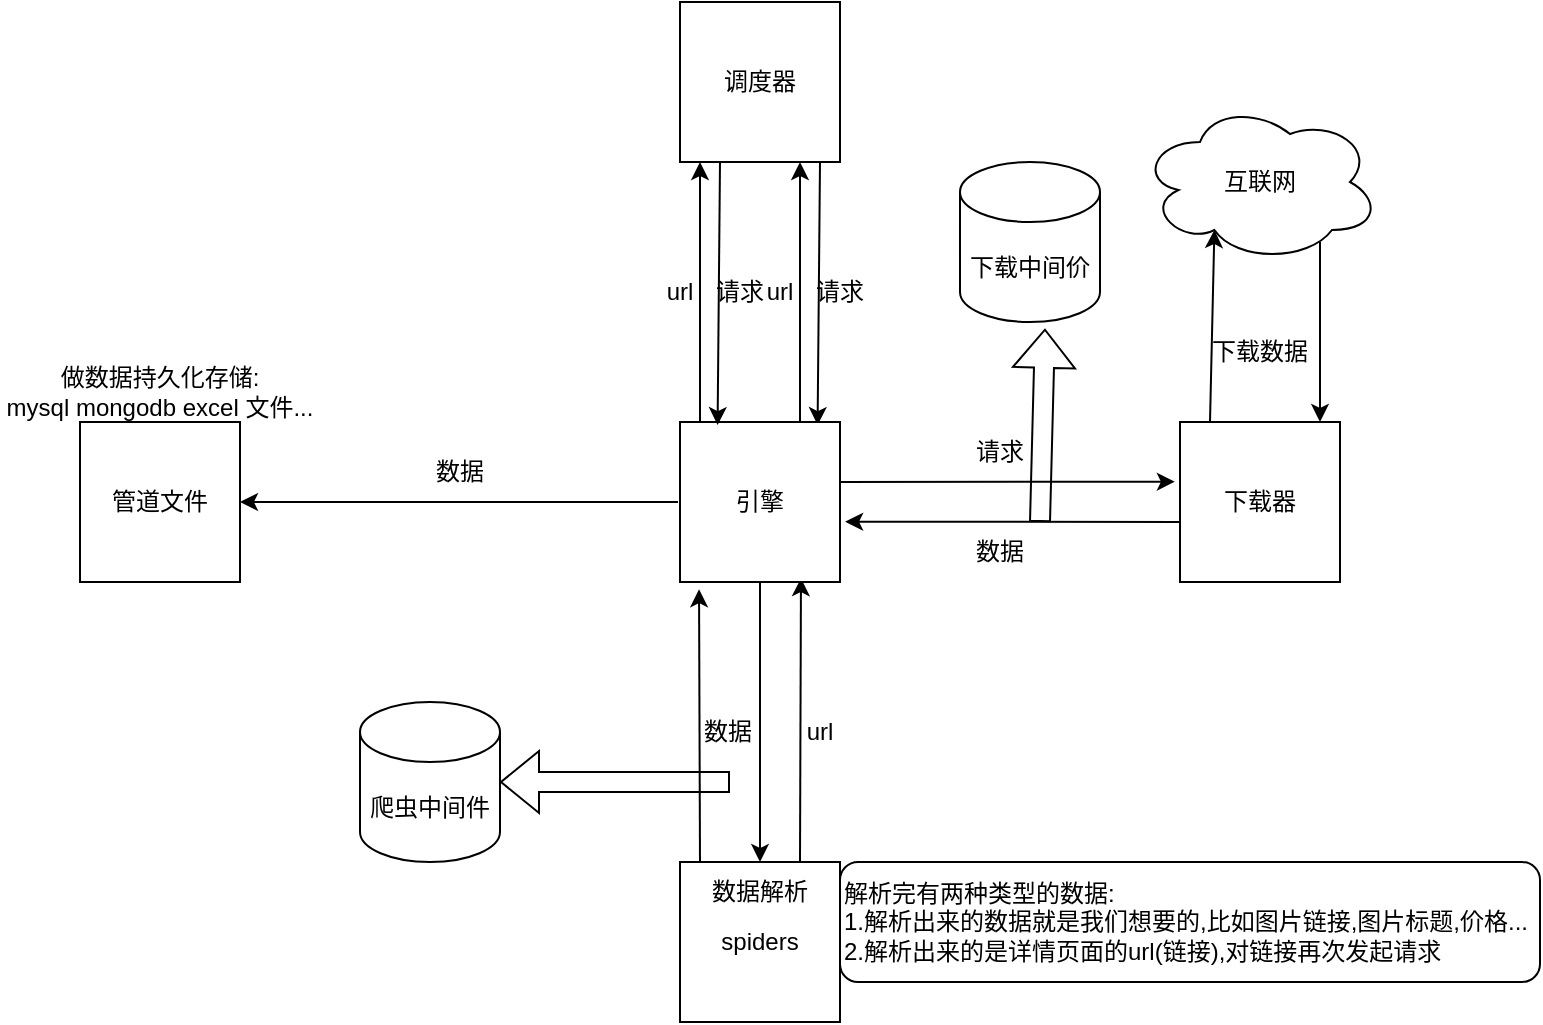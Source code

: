 <mxfile version="20.0.4" type="github">
  <diagram id="wBjJY2U3W4vtlyiBhT6Q" name="Page-1">
    <mxGraphModel dx="985" dy="610" grid="1" gridSize="10" guides="1" tooltips="1" connect="1" arrows="1" fold="1" page="1" pageScale="1" pageWidth="827" pageHeight="1169" math="0" shadow="0">
      <root>
        <mxCell id="0" />
        <mxCell id="1" parent="0" />
        <mxCell id="1cK8PrYuun0VS4U50Isx-2" value="spiders" style="whiteSpace=wrap;html=1;aspect=fixed;" vertex="1" parent="1">
          <mxGeometry x="390" y="470" width="80" height="80" as="geometry" />
        </mxCell>
        <mxCell id="1cK8PrYuun0VS4U50Isx-3" value="管道文件" style="whiteSpace=wrap;html=1;aspect=fixed;" vertex="1" parent="1">
          <mxGeometry x="90" y="250" width="80" height="80" as="geometry" />
        </mxCell>
        <mxCell id="1cK8PrYuun0VS4U50Isx-4" value="调度器" style="whiteSpace=wrap;html=1;aspect=fixed;" vertex="1" parent="1">
          <mxGeometry x="390" y="40" width="80" height="80" as="geometry" />
        </mxCell>
        <mxCell id="1cK8PrYuun0VS4U50Isx-5" value="下载器" style="whiteSpace=wrap;html=1;aspect=fixed;" vertex="1" parent="1">
          <mxGeometry x="640" y="250" width="80" height="80" as="geometry" />
        </mxCell>
        <mxCell id="1cK8PrYuun0VS4U50Isx-6" value="" style="endArrow=classic;html=1;rounded=0;entryX=0.756;entryY=0.976;entryDx=0;entryDy=0;entryPerimeter=0;" edge="1" parent="1">
          <mxGeometry width="50" height="50" relative="1" as="geometry">
            <mxPoint x="450" y="470" as="sourcePoint" />
            <mxPoint x="450.48" y="328.08" as="targetPoint" />
          </mxGeometry>
        </mxCell>
        <mxCell id="1cK8PrYuun0VS4U50Isx-7" value="url" style="text;html=1;strokeColor=none;fillColor=none;align=center;verticalAlign=middle;whiteSpace=wrap;rounded=0;" vertex="1" parent="1">
          <mxGeometry x="430" y="390" width="60" height="30" as="geometry" />
        </mxCell>
        <mxCell id="1cK8PrYuun0VS4U50Isx-8" value="" style="endArrow=classic;html=1;rounded=0;entryX=0.75;entryY=1;entryDx=0;entryDy=0;" edge="1" parent="1" target="1cK8PrYuun0VS4U50Isx-4">
          <mxGeometry width="50" height="50" relative="1" as="geometry">
            <mxPoint x="450" y="250" as="sourcePoint" />
            <mxPoint x="500" y="200" as="targetPoint" />
          </mxGeometry>
        </mxCell>
        <mxCell id="1cK8PrYuun0VS4U50Isx-9" value="url" style="text;html=1;strokeColor=none;fillColor=none;align=center;verticalAlign=middle;whiteSpace=wrap;rounded=0;" vertex="1" parent="1">
          <mxGeometry x="410" y="170" width="60" height="30" as="geometry" />
        </mxCell>
        <mxCell id="1cK8PrYuun0VS4U50Isx-10" value="" style="endArrow=classic;html=1;rounded=0;entryX=0.86;entryY=0.019;entryDx=0;entryDy=0;entryPerimeter=0;" edge="1" parent="1" target="1cK8PrYuun0VS4U50Isx-11">
          <mxGeometry width="50" height="50" relative="1" as="geometry">
            <mxPoint x="460" y="120" as="sourcePoint" />
            <mxPoint x="480" y="250" as="targetPoint" />
          </mxGeometry>
        </mxCell>
        <mxCell id="1cK8PrYuun0VS4U50Isx-11" value="引擎" style="whiteSpace=wrap;html=1;aspect=fixed;" vertex="1" parent="1">
          <mxGeometry x="390" y="250" width="80" height="80" as="geometry" />
        </mxCell>
        <mxCell id="1cK8PrYuun0VS4U50Isx-12" value="请求" style="text;html=1;strokeColor=none;fillColor=none;align=center;verticalAlign=middle;whiteSpace=wrap;rounded=0;" vertex="1" parent="1">
          <mxGeometry x="440" y="170" width="60" height="30" as="geometry" />
        </mxCell>
        <mxCell id="1cK8PrYuun0VS4U50Isx-13" value="" style="endArrow=classic;html=1;rounded=0;entryX=-0.032;entryY=0.373;entryDx=0;entryDy=0;entryPerimeter=0;" edge="1" parent="1" target="1cK8PrYuun0VS4U50Isx-5">
          <mxGeometry width="50" height="50" relative="1" as="geometry">
            <mxPoint x="470" y="280" as="sourcePoint" />
            <mxPoint x="520" y="230" as="targetPoint" />
          </mxGeometry>
        </mxCell>
        <mxCell id="1cK8PrYuun0VS4U50Isx-14" value="请求" style="text;html=1;strokeColor=none;fillColor=none;align=center;verticalAlign=middle;whiteSpace=wrap;rounded=0;" vertex="1" parent="1">
          <mxGeometry x="520" y="250" width="60" height="30" as="geometry" />
        </mxCell>
        <mxCell id="1cK8PrYuun0VS4U50Isx-15" value="互联网" style="ellipse;shape=cloud;whiteSpace=wrap;html=1;" vertex="1" parent="1">
          <mxGeometry x="620" y="90" width="120" height="80" as="geometry" />
        </mxCell>
        <mxCell id="1cK8PrYuun0VS4U50Isx-16" value="" style="endArrow=classic;html=1;rounded=0;entryX=0.31;entryY=0.8;entryDx=0;entryDy=0;entryPerimeter=0;" edge="1" parent="1" target="1cK8PrYuun0VS4U50Isx-15">
          <mxGeometry width="50" height="50" relative="1" as="geometry">
            <mxPoint x="655" y="250" as="sourcePoint" />
            <mxPoint x="705" y="200" as="targetPoint" />
          </mxGeometry>
        </mxCell>
        <mxCell id="1cK8PrYuun0VS4U50Isx-17" value="" style="endArrow=classic;html=1;rounded=0;entryX=0.875;entryY=0;entryDx=0;entryDy=0;entryPerimeter=0;" edge="1" parent="1" target="1cK8PrYuun0VS4U50Isx-5">
          <mxGeometry width="50" height="50" relative="1" as="geometry">
            <mxPoint x="710" y="160" as="sourcePoint" />
            <mxPoint x="760" y="110" as="targetPoint" />
          </mxGeometry>
        </mxCell>
        <mxCell id="1cK8PrYuun0VS4U50Isx-18" value="下载数据" style="text;html=1;strokeColor=none;fillColor=none;align=center;verticalAlign=middle;whiteSpace=wrap;rounded=0;" vertex="1" parent="1">
          <mxGeometry x="650" y="200" width="60" height="30" as="geometry" />
        </mxCell>
        <mxCell id="1cK8PrYuun0VS4U50Isx-19" value="" style="endArrow=classic;html=1;rounded=0;entryX=1.032;entryY=0.623;entryDx=0;entryDy=0;entryPerimeter=0;" edge="1" parent="1" target="1cK8PrYuun0VS4U50Isx-11">
          <mxGeometry width="50" height="50" relative="1" as="geometry">
            <mxPoint x="640" y="300" as="sourcePoint" />
            <mxPoint x="690" y="250" as="targetPoint" />
          </mxGeometry>
        </mxCell>
        <mxCell id="1cK8PrYuun0VS4U50Isx-20" value="数据" style="text;html=1;strokeColor=none;fillColor=none;align=center;verticalAlign=middle;whiteSpace=wrap;rounded=0;" vertex="1" parent="1">
          <mxGeometry x="520" y="300" width="60" height="30" as="geometry" />
        </mxCell>
        <mxCell id="1cK8PrYuun0VS4U50Isx-22" value="" style="endArrow=classic;html=1;rounded=0;entryX=0.5;entryY=0;entryDx=0;entryDy=0;" edge="1" parent="1" target="1cK8PrYuun0VS4U50Isx-2">
          <mxGeometry width="50" height="50" relative="1" as="geometry">
            <mxPoint x="430" y="330" as="sourcePoint" />
            <mxPoint x="480" y="280" as="targetPoint" />
          </mxGeometry>
        </mxCell>
        <mxCell id="1cK8PrYuun0VS4U50Isx-23" value="数据" style="text;html=1;strokeColor=none;fillColor=none;align=center;verticalAlign=middle;whiteSpace=wrap;rounded=0;" vertex="1" parent="1">
          <mxGeometry x="384" y="390" width="60" height="30" as="geometry" />
        </mxCell>
        <mxCell id="1cK8PrYuun0VS4U50Isx-26" value="数据解析" style="text;html=1;strokeColor=none;fillColor=none;align=center;verticalAlign=middle;whiteSpace=wrap;rounded=0;" vertex="1" parent="1">
          <mxGeometry x="400" y="470" width="60" height="30" as="geometry" />
        </mxCell>
        <mxCell id="1cK8PrYuun0VS4U50Isx-27" value="解析完有两种类型的数据:&lt;br&gt;1.解析出来的数据就是我们想要的,比如图片链接,图片标题,价格...&lt;br&gt;2.解析出来的是详情页面的url(链接),对链接再次发起请求" style="rounded=1;whiteSpace=wrap;html=1;align=left;" vertex="1" parent="1">
          <mxGeometry x="470" y="470" width="350" height="60" as="geometry" />
        </mxCell>
        <mxCell id="1cK8PrYuun0VS4U50Isx-28" value="" style="endArrow=classic;html=1;rounded=0;entryX=0.119;entryY=1.045;entryDx=0;entryDy=0;entryPerimeter=0;" edge="1" parent="1" target="1cK8PrYuun0VS4U50Isx-11">
          <mxGeometry width="50" height="50" relative="1" as="geometry">
            <mxPoint x="400" y="470" as="sourcePoint" />
            <mxPoint x="450" y="420" as="targetPoint" />
          </mxGeometry>
        </mxCell>
        <mxCell id="1cK8PrYuun0VS4U50Isx-30" value="" style="endArrow=classic;html=1;rounded=0;entryX=0.75;entryY=1;entryDx=0;entryDy=0;" edge="1" parent="1">
          <mxGeometry width="50" height="50" relative="1" as="geometry">
            <mxPoint x="400" y="250" as="sourcePoint" />
            <mxPoint x="400" y="120" as="targetPoint" />
          </mxGeometry>
        </mxCell>
        <mxCell id="1cK8PrYuun0VS4U50Isx-31" value="url" style="text;html=1;strokeColor=none;fillColor=none;align=center;verticalAlign=middle;whiteSpace=wrap;rounded=0;" vertex="1" parent="1">
          <mxGeometry x="360" y="170" width="60" height="30" as="geometry" />
        </mxCell>
        <mxCell id="1cK8PrYuun0VS4U50Isx-32" value="" style="endArrow=classic;html=1;rounded=0;entryX=0.86;entryY=0.019;entryDx=0;entryDy=0;entryPerimeter=0;" edge="1" parent="1">
          <mxGeometry width="50" height="50" relative="1" as="geometry">
            <mxPoint x="410" y="120" as="sourcePoint" />
            <mxPoint x="408.8" y="251.52" as="targetPoint" />
          </mxGeometry>
        </mxCell>
        <mxCell id="1cK8PrYuun0VS4U50Isx-33" value="请求" style="text;html=1;strokeColor=none;fillColor=none;align=center;verticalAlign=middle;whiteSpace=wrap;rounded=0;" vertex="1" parent="1">
          <mxGeometry x="390" y="170" width="60" height="30" as="geometry" />
        </mxCell>
        <mxCell id="1cK8PrYuun0VS4U50Isx-34" value="" style="endArrow=classic;html=1;rounded=0;entryX=1;entryY=0.5;entryDx=0;entryDy=0;" edge="1" parent="1" target="1cK8PrYuun0VS4U50Isx-3">
          <mxGeometry width="50" height="50" relative="1" as="geometry">
            <mxPoint x="389" y="290" as="sourcePoint" />
            <mxPoint x="180" y="290" as="targetPoint" />
          </mxGeometry>
        </mxCell>
        <mxCell id="1cK8PrYuun0VS4U50Isx-36" value="数据" style="text;html=1;strokeColor=none;fillColor=none;align=center;verticalAlign=middle;whiteSpace=wrap;rounded=0;" vertex="1" parent="1">
          <mxGeometry x="250" y="260" width="60" height="30" as="geometry" />
        </mxCell>
        <mxCell id="1cK8PrYuun0VS4U50Isx-37" value="做数据持久化存储:&lt;br&gt;mysql mongodb excel 文件..." style="text;html=1;strokeColor=none;fillColor=none;align=center;verticalAlign=middle;whiteSpace=wrap;rounded=0;" vertex="1" parent="1">
          <mxGeometry x="50" y="220" width="160" height="30" as="geometry" />
        </mxCell>
        <mxCell id="1cK8PrYuun0VS4U50Isx-38" value="下载中间价" style="shape=cylinder3;whiteSpace=wrap;html=1;boundedLbl=1;backgroundOutline=1;size=15;" vertex="1" parent="1">
          <mxGeometry x="530" y="120" width="70" height="80" as="geometry" />
        </mxCell>
        <mxCell id="1cK8PrYuun0VS4U50Isx-40" value="" style="shape=flexArrow;endArrow=classic;html=1;rounded=0;entryX=0.607;entryY=1.042;entryDx=0;entryDy=0;entryPerimeter=0;" edge="1" parent="1" target="1cK8PrYuun0VS4U50Isx-38">
          <mxGeometry width="50" height="50" relative="1" as="geometry">
            <mxPoint x="570" y="300" as="sourcePoint" />
            <mxPoint x="620" y="250" as="targetPoint" />
          </mxGeometry>
        </mxCell>
        <mxCell id="1cK8PrYuun0VS4U50Isx-41" value="" style="shape=flexArrow;endArrow=classic;html=1;rounded=0;" edge="1" parent="1" target="1cK8PrYuun0VS4U50Isx-43">
          <mxGeometry width="50" height="50" relative="1" as="geometry">
            <mxPoint x="415" y="430" as="sourcePoint" />
            <mxPoint x="300" y="430" as="targetPoint" />
          </mxGeometry>
        </mxCell>
        <mxCell id="1cK8PrYuun0VS4U50Isx-43" value="爬虫中间件" style="shape=cylinder3;whiteSpace=wrap;html=1;boundedLbl=1;backgroundOutline=1;size=15;" vertex="1" parent="1">
          <mxGeometry x="230" y="390" width="70" height="80" as="geometry" />
        </mxCell>
      </root>
    </mxGraphModel>
  </diagram>
</mxfile>
